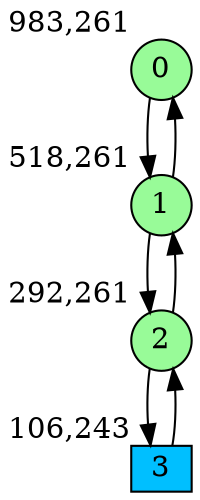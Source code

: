 digraph G {
graph [bgcolor=white]
node [shape=circle, style = filled, fillcolor=white,fixedsize=true, width=0.4, height=0.3 ]
0[xlabel="983,261", pos = "13.7031,0!", fillcolor=palegreen ];
1[xlabel="518,261", pos = "6.4375,0!", fillcolor=palegreen ];
2[xlabel="292,261", pos = "2.90625,0!", fillcolor=palegreen ];
3[xlabel="106,243", pos = "0,0.28125!", fillcolor=deepskyblue, shape=box ];
0->1 ;
1->0 ;
1->2 ;
2->1 ;
2->3 ;
3->2 ;
}
